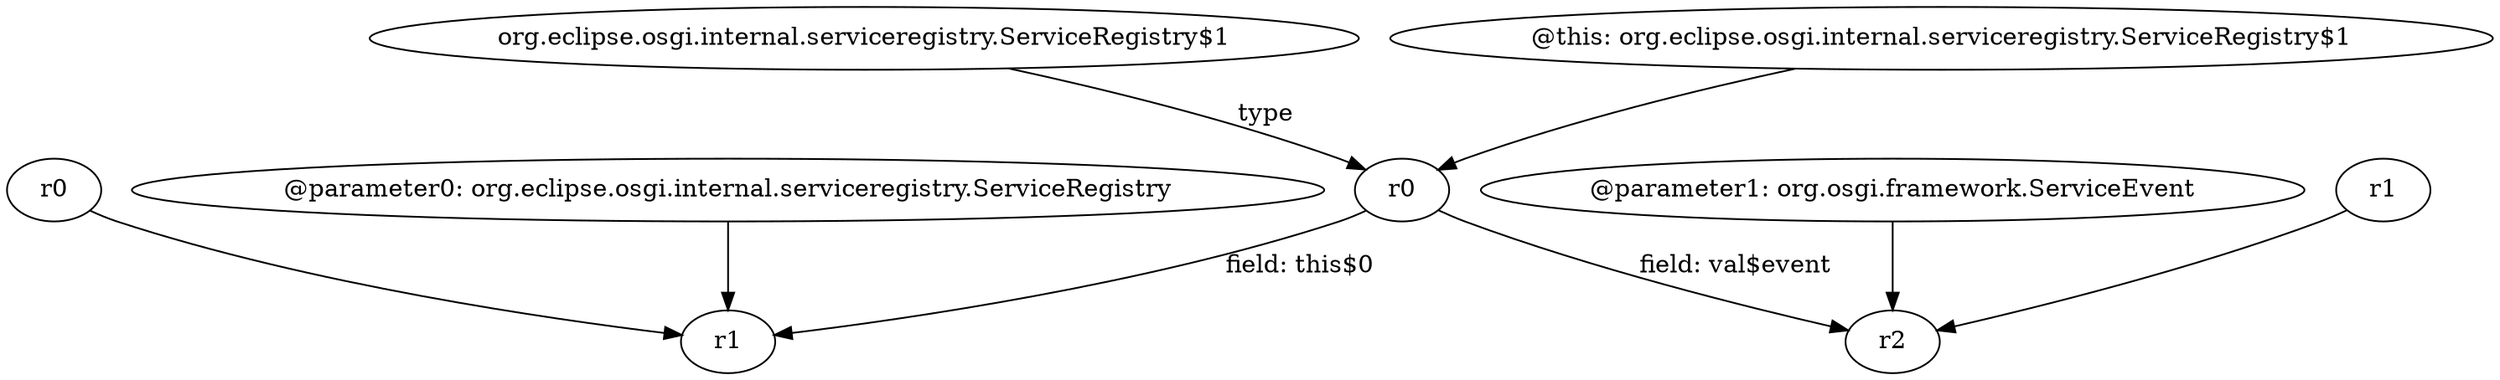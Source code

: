 digraph g {
0[label="r0"]
1[label="r1"]
0->1[label="field: this$0"]
2[label="@parameter0: org.eclipse.osgi.internal.serviceregistry.ServiceRegistry"]
2->1[label=""]
3[label="r0"]
3->1[label=""]
4[label="org.eclipse.osgi.internal.serviceregistry.ServiceRegistry$1"]
4->0[label="type"]
5[label="r2"]
0->5[label="field: val$event"]
6[label="@this: org.eclipse.osgi.internal.serviceregistry.ServiceRegistry$1"]
6->0[label=""]
7[label="@parameter1: org.osgi.framework.ServiceEvent"]
7->5[label=""]
8[label="r1"]
8->5[label=""]
}